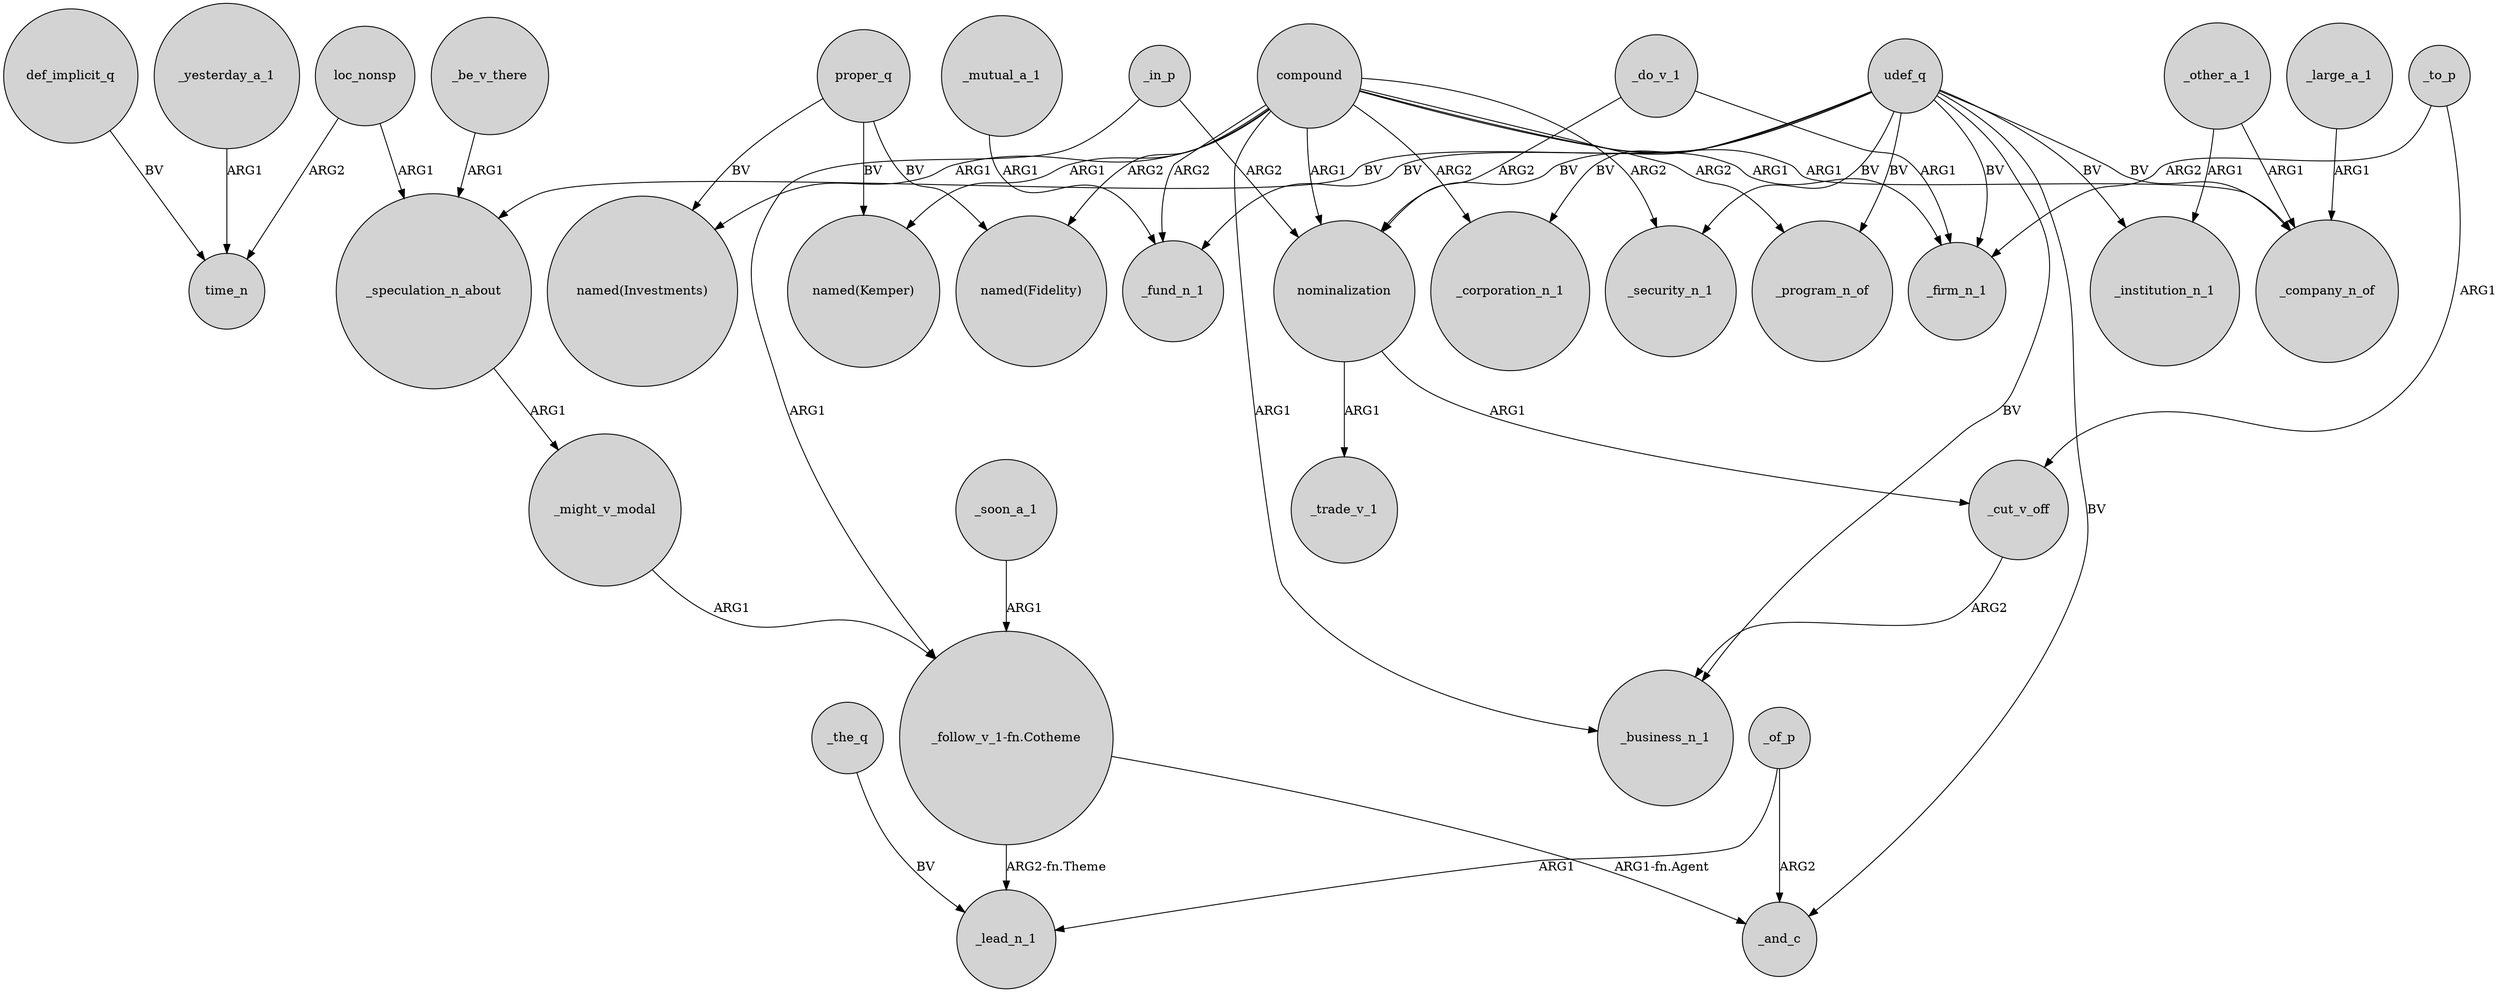 digraph {
	node [shape=circle style=filled]
	_of_p -> _lead_n_1 [label=ARG1]
	loc_nonsp -> _speculation_n_about [label=ARG1]
	proper_q -> "named(Kemper)" [label=BV]
	compound -> _program_n_of [label=ARG2]
	_yesterday_a_1 -> time_n [label=ARG1]
	_mutual_a_1 -> _fund_n_1 [label=ARG1]
	compound -> "named(Fidelity)" [label=ARG2]
	compound -> _security_n_1 [label=ARG2]
	udef_q -> _speculation_n_about [label=BV]
	compound -> _corporation_n_1 [label=ARG2]
	udef_q -> _firm_n_1 [label=BV]
	_be_v_there -> _speculation_n_about [label=ARG1]
	_to_p -> _cut_v_off [label=ARG1]
	_speculation_n_about -> _might_v_modal [label=ARG1]
	_of_p -> _and_c [label=ARG2]
	_do_v_1 -> _firm_n_1 [label=ARG1]
	udef_q -> _program_n_of [label=BV]
	compound -> _fund_n_1 [label=ARG2]
	nominalization -> _trade_v_1 [label=ARG1]
	_to_p -> _firm_n_1 [label=ARG2]
	udef_q -> _institution_n_1 [label=BV]
	loc_nonsp -> time_n [label=ARG2]
	compound -> "named(Investments)" [label=ARG1]
	"_follow_v_1-fn.Cotheme" -> _lead_n_1 [label="ARG2-fn.Theme"]
	_other_a_1 -> _institution_n_1 [label=ARG1]
	compound -> _company_n_of [label=ARG1]
	proper_q -> "named(Fidelity)" [label=BV]
	udef_q -> _corporation_n_1 [label=BV]
	proper_q -> "named(Investments)" [label=BV]
	udef_q -> _security_n_1 [label=BV]
	compound -> "named(Kemper)" [label=ARG1]
	compound -> _business_n_1 [label=ARG1]
	_in_p -> "_follow_v_1-fn.Cotheme" [label=ARG1]
	_soon_a_1 -> "_follow_v_1-fn.Cotheme" [label=ARG1]
	udef_q -> _fund_n_1 [label=BV]
	_might_v_modal -> "_follow_v_1-fn.Cotheme" [label=ARG1]
	udef_q -> nominalization [label=BV]
	compound -> _firm_n_1 [label=ARG1]
	_do_v_1 -> nominalization [label=ARG2]
	_other_a_1 -> _company_n_of [label=ARG1]
	udef_q -> _business_n_1 [label=BV]
	nominalization -> _cut_v_off [label=ARG1]
	_the_q -> _lead_n_1 [label=BV]
	udef_q -> _company_n_of [label=BV]
	_in_p -> nominalization [label=ARG2]
	udef_q -> _and_c [label=BV]
	"_follow_v_1-fn.Cotheme" -> _and_c [label="ARG1-fn.Agent"]
	compound -> nominalization [label=ARG1]
	_large_a_1 -> _company_n_of [label=ARG1]
	def_implicit_q -> time_n [label=BV]
	_cut_v_off -> _business_n_1 [label=ARG2]
}
